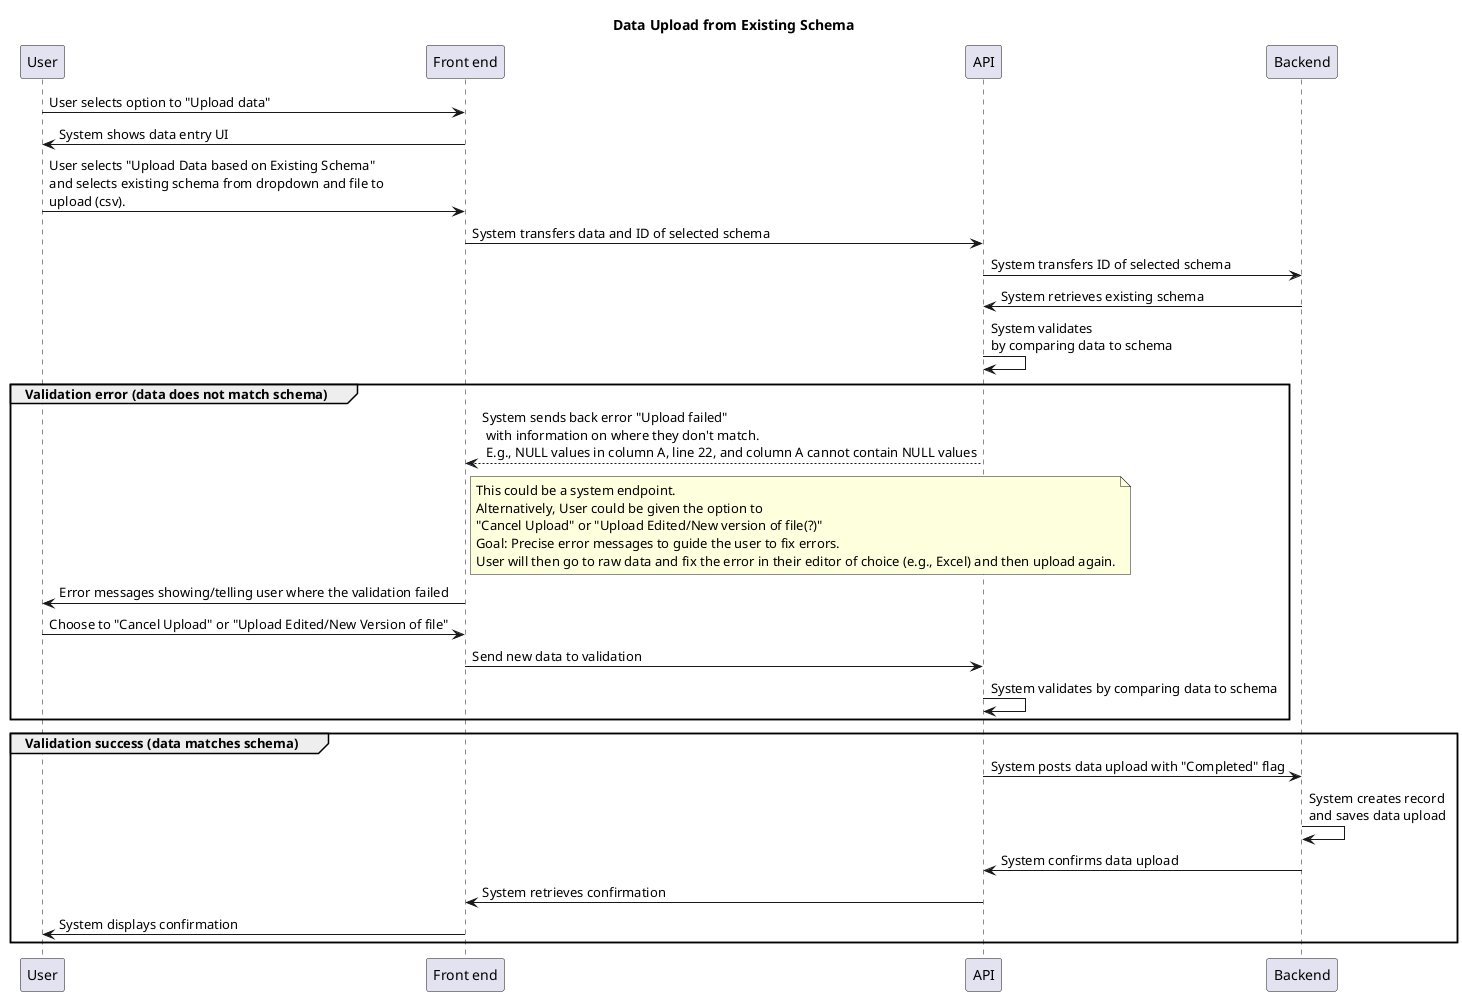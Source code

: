 @startuml data-upload-sequence

title Data Upload from Existing Schema
' User uploads data to existing data schema

'Question: Will this process be identical for initial and subsequent uploads? 
'I'm guessing not? Should we create a new sequence diagram for that?

participant "User" as u
participant "Front end" as f
participant "API" as api
participant "Backend" as b

u -> f: User selects option to "Upload data"
f -> u: System shows data entry UI
u -> f: User selects "Upload Data based on Existing Schema"\nand selects existing schema from dropdown and file to\nupload (csv).
f -> api: System transfers data and ID of selected schema
api -> b: System transfers ID of selected schema 
b -> api: System retrieves existing schema
api -> api: System validates\nby comparing data to schema

group Validation error (data does not match schema)
    api --> f: System sends back error "Upload failed"\n with information on where they don't match.\n E.g., NULL values in column A, line 22, and column A cannot contain NULL values
    note right of f
        This could be a system endpoint.
        Alternatively, User could be given the option to
        "Cancel Upload" or "Upload Edited/New version of file(?)"
        Goal: Precise error messages to guide the user to fix errors. 
        User will then go to raw data and fix the error in their editor of choice (e.g., Excel) and then upload again.
    end note
f -> u: Error messages showing/telling user where the validation failed 
u -> f: Choose to "Cancel Upload" or "Upload Edited/New Version of file"
f -> api: Send new data to validation 
api -> api: System validates by comparing data to schema
end
group Validation success (data matches schema)
    api -> b: System posts data upload with "Completed" flag
    b -> b : System creates record\nand saves data upload
    b -> api: System confirms data upload
    api -> f: System retrieves confirmation
    f -> u: System displays confirmation
end

@enduml
' add "Audit" to validation success parts of diagrams?
